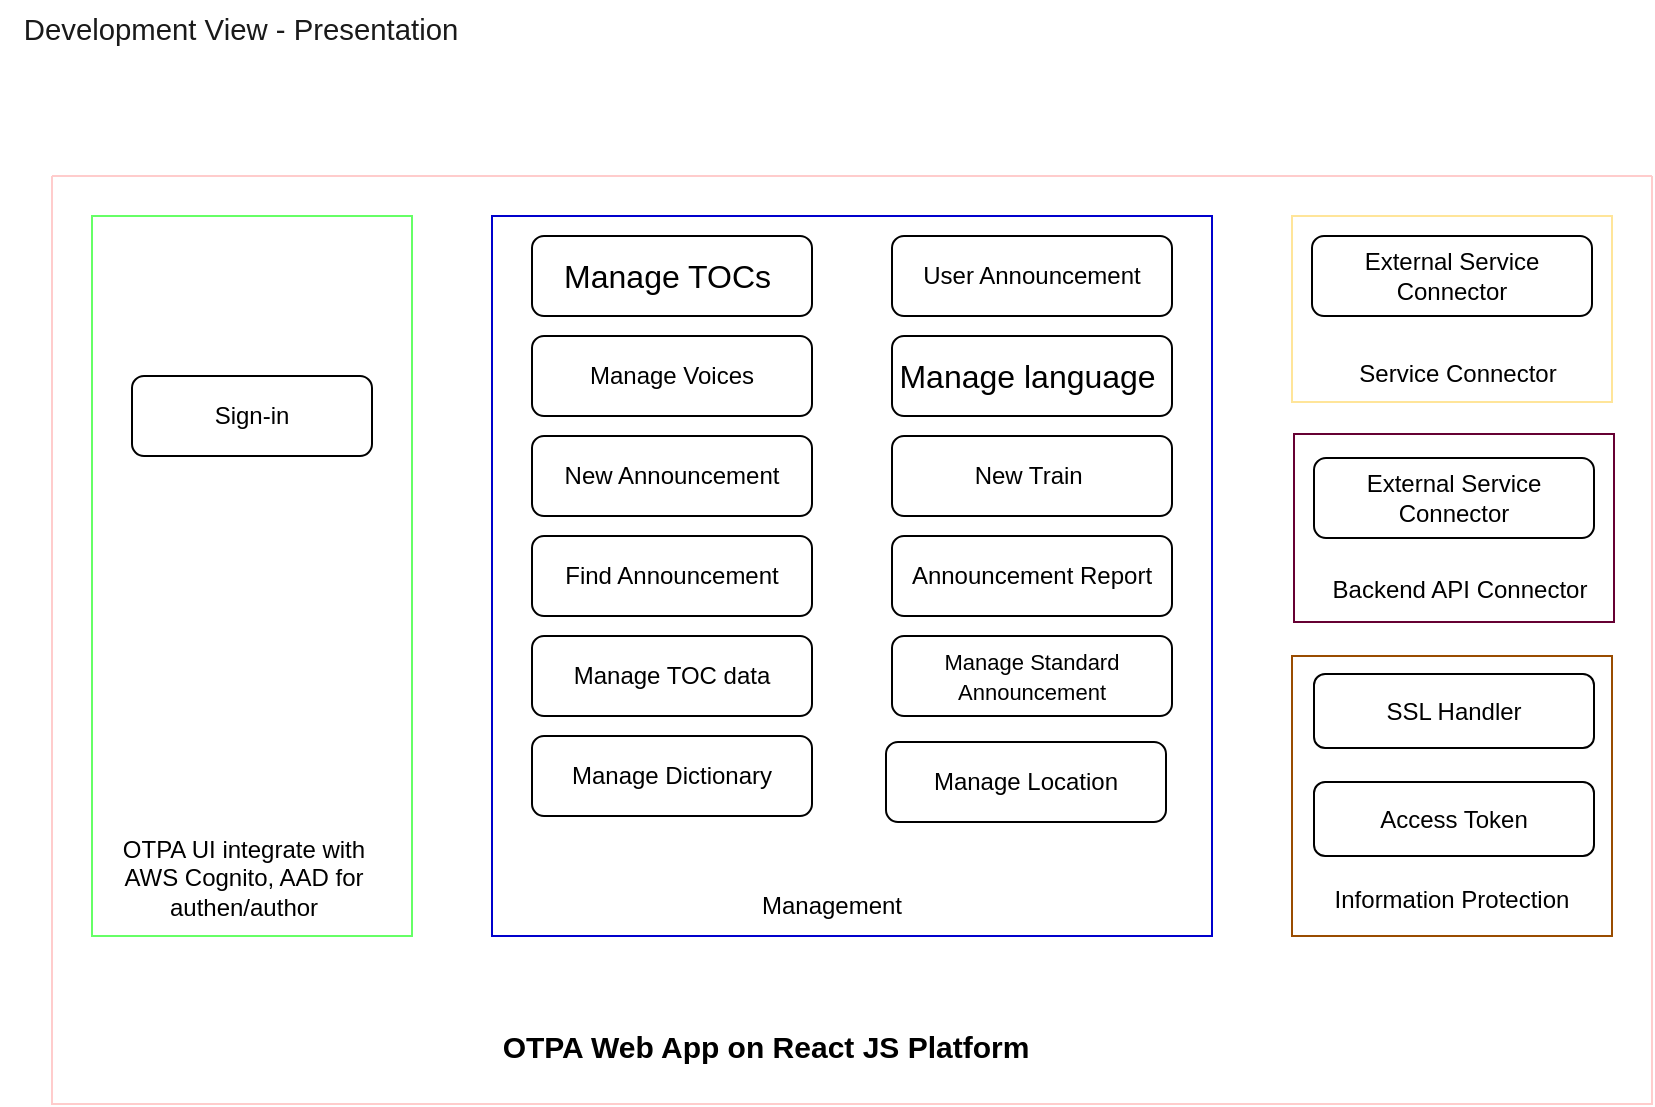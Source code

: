 <mxfile version="20.4.0" type="github">
  <diagram id="cX6aulq6vvYHyyx_7B5r" name="Page-1">
    <mxGraphModel dx="782" dy="468" grid="0" gridSize="10" guides="1" tooltips="1" connect="1" arrows="1" fold="1" page="1" pageScale="1" pageWidth="850" pageHeight="1100" math="0" shadow="0">
      <root>
        <mxCell id="0" />
        <mxCell id="1" parent="0" />
        <mxCell id="83XovwtlkcWAeHWIpk5r-1" value="" style="rounded=0;whiteSpace=wrap;html=1;fontColor=#FFE6CC;labelBorderColor=#97D077;strokeColor=#66FF66;" parent="1" vertex="1">
          <mxGeometry x="80" y="120" width="160" height="360" as="geometry" />
        </mxCell>
        <mxCell id="83XovwtlkcWAeHWIpk5r-2" value="Sign-in" style="rounded=1;whiteSpace=wrap;html=1;" parent="1" vertex="1">
          <mxGeometry x="100" y="200" width="120" height="40" as="geometry" />
        </mxCell>
        <mxCell id="83XovwtlkcWAeHWIpk5r-4" value="" style="rounded=0;whiteSpace=wrap;html=1;strokeColor=#0000CC;" parent="1" vertex="1">
          <mxGeometry x="280" y="120" width="360" height="360" as="geometry" />
        </mxCell>
        <mxCell id="83XovwtlkcWAeHWIpk5r-5" value="&lt;span style=&quot;font-size:12.0pt;font-family:&lt;br/&gt;&amp;quot;Arial&amp;quot;,sans-serif;mso-fareast-font-family:&amp;quot;Times New Roman&amp;quot;;mso-bidi-font-family:&lt;br/&gt;&amp;quot;Times New Roman&amp;quot;;mso-ansi-language:EN-GB;mso-fareast-language:EN-US;&lt;br/&gt;mso-bidi-language:AR-SA&quot; lang=&quot;EN-GB&quot;&gt;Manage TOCs&amp;nbsp;&lt;/span&gt;" style="rounded=1;whiteSpace=wrap;html=1;" parent="1" vertex="1">
          <mxGeometry x="300" y="130" width="140" height="40" as="geometry" />
        </mxCell>
        <mxCell id="83XovwtlkcWAeHWIpk5r-6" value="&lt;span style=&quot;&quot; lang=&quot;EN-GB&quot;&gt;User Announcement&lt;/span&gt;" style="rounded=1;whiteSpace=wrap;html=1;" parent="1" vertex="1">
          <mxGeometry x="480" y="130" width="140" height="40" as="geometry" />
        </mxCell>
        <mxCell id="83XovwtlkcWAeHWIpk5r-8" value="&lt;span style=&quot;font-size:12.0pt;font-family:&lt;br/&gt;&amp;quot;Arial&amp;quot;,sans-serif;mso-fareast-font-family:&amp;quot;Times New Roman&amp;quot;;mso-bidi-font-family:&lt;br/&gt;&amp;quot;Times New Roman&amp;quot;;mso-ansi-language:EN-GB;mso-fareast-language:EN-US;&lt;br/&gt;mso-bidi-language:AR-SA;mso-no-proof:yes&quot; lang=&quot;EN-GB&quot;&gt;Manage language&amp;nbsp;&lt;/span&gt;" style="rounded=1;whiteSpace=wrap;html=1;" parent="1" vertex="1">
          <mxGeometry x="480" y="180" width="140" height="40" as="geometry" />
        </mxCell>
        <mxCell id="83XovwtlkcWAeHWIpk5r-9" value="Manage Voices" style="rounded=1;whiteSpace=wrap;html=1;" parent="1" vertex="1">
          <mxGeometry x="300" y="180" width="140" height="40" as="geometry" />
        </mxCell>
        <mxCell id="83XovwtlkcWAeHWIpk5r-10" value="&lt;span style=&quot;&quot; lang=&quot;EN-GB&quot;&gt;New Announcement&lt;/span&gt;" style="rounded=1;whiteSpace=wrap;html=1;" parent="1" vertex="1">
          <mxGeometry x="300" y="230" width="140" height="40" as="geometry" />
        </mxCell>
        <mxCell id="83XovwtlkcWAeHWIpk5r-11" value="&lt;span style=&quot;&quot; lang=&quot;EN-GB&quot;&gt;New Train&amp;nbsp;&lt;/span&gt;" style="rounded=1;whiteSpace=wrap;html=1;" parent="1" vertex="1">
          <mxGeometry x="480" y="230" width="140" height="40" as="geometry" />
        </mxCell>
        <mxCell id="83XovwtlkcWAeHWIpk5r-13" value="&lt;span&gt;&lt;span style=&quot;font-weight: normal;&quot; lang=&quot;EN-GB&quot;&gt;Find Announcement&lt;/span&gt;&lt;/span&gt;" style="rounded=1;whiteSpace=wrap;html=1;fontStyle=1" parent="1" vertex="1">
          <mxGeometry x="300" y="280" width="140" height="40" as="geometry" />
        </mxCell>
        <mxCell id="83XovwtlkcWAeHWIpk5r-14" value="&lt;span style=&quot;&quot; lang=&quot;EN-GB&quot;&gt;Announcement Report&lt;/span&gt;" style="rounded=1;whiteSpace=wrap;html=1;" parent="1" vertex="1">
          <mxGeometry x="480" y="280" width="140" height="40" as="geometry" />
        </mxCell>
        <mxCell id="83XovwtlkcWAeHWIpk5r-15" value="&lt;span&gt;&lt;span style=&quot;font-weight: normal;&quot; lang=&quot;EN-GB&quot;&gt;Manage TOC data&lt;/span&gt;&lt;/span&gt;" style="rounded=1;whiteSpace=wrap;html=1;fontStyle=1" parent="1" vertex="1">
          <mxGeometry x="300" y="330" width="140" height="40" as="geometry" />
        </mxCell>
        <mxCell id="83XovwtlkcWAeHWIpk5r-16" value="&lt;span style=&quot;font-size: 11px;&quot;&gt;Manage Standard Announcement&lt;/span&gt;" style="rounded=1;whiteSpace=wrap;html=1;" parent="1" vertex="1">
          <mxGeometry x="480" y="330" width="140" height="40" as="geometry" />
        </mxCell>
        <mxCell id="83XovwtlkcWAeHWIpk5r-17" value="&lt;span&gt;&lt;span style=&quot;font-weight: normal;&quot; lang=&quot;EN-GB&quot;&gt;Manage Dictionary&lt;/span&gt;&lt;/span&gt;" style="rounded=1;whiteSpace=wrap;html=1;fontStyle=1" parent="1" vertex="1">
          <mxGeometry x="300" y="380" width="140" height="40" as="geometry" />
        </mxCell>
        <mxCell id="83XovwtlkcWAeHWIpk5r-21" value="&amp;nbsp;Management&amp;nbsp;" style="text;html=1;strokeColor=none;fillColor=none;align=center;verticalAlign=middle;whiteSpace=wrap;rounded=0;" parent="1" vertex="1">
          <mxGeometry x="330" y="450" width="240" height="30" as="geometry" />
        </mxCell>
        <mxCell id="83XovwtlkcWAeHWIpk5r-22" value="" style="rounded=0;whiteSpace=wrap;html=1;fontSize=11;strokeColor=#FFE599;" parent="1" vertex="1">
          <mxGeometry x="680" y="120" width="160" height="93" as="geometry" />
        </mxCell>
        <mxCell id="83XovwtlkcWAeHWIpk5r-23" value="" style="rounded=0;whiteSpace=wrap;html=1;fontSize=11;strokeColor=#994C00;labelBorderColor=none;" parent="1" vertex="1">
          <mxGeometry x="680" y="340" width="160" height="140" as="geometry" />
        </mxCell>
        <mxCell id="83XovwtlkcWAeHWIpk5r-24" value="&lt;span style=&quot;&quot; lang=&quot;EN-GB&quot;&gt;External Service Connector&lt;/span&gt;" style="rounded=1;whiteSpace=wrap;html=1;" parent="1" vertex="1">
          <mxGeometry x="690" y="130" width="140" height="40" as="geometry" />
        </mxCell>
        <mxCell id="83XovwtlkcWAeHWIpk5r-28" value="Information Protection" style="text;html=1;strokeColor=none;fillColor=none;align=center;verticalAlign=middle;whiteSpace=wrap;rounded=0;" parent="1" vertex="1">
          <mxGeometry x="696" y="447" width="128" height="30" as="geometry" />
        </mxCell>
        <mxCell id="83XovwtlkcWAeHWIpk5r-30" value="" style="swimlane;startSize=0;labelBorderColor=#0000CC;fontSize=11;fontColor=#1A1A1A;strokeColor=#FFCCCC;" parent="1" vertex="1">
          <mxGeometry x="60" y="100" width="800" height="464" as="geometry" />
        </mxCell>
        <mxCell id="83XovwtlkcWAeHWIpk5r-31" value="&lt;font style=&quot;font-size: 15px;&quot;&gt;&lt;b&gt;OTPA Web App on React JS Platform&lt;/b&gt;&lt;/font&gt;" style="text;html=1;strokeColor=none;fillColor=none;align=center;verticalAlign=middle;whiteSpace=wrap;rounded=0;" parent="83XovwtlkcWAeHWIpk5r-30" vertex="1">
          <mxGeometry x="118" y="420" width="478" height="30" as="geometry" />
        </mxCell>
        <mxCell id="83XovwtlkcWAeHWIpk5r-25" value="Service Connector" style="text;html=1;strokeColor=none;fillColor=none;align=center;verticalAlign=middle;whiteSpace=wrap;rounded=0;" parent="83XovwtlkcWAeHWIpk5r-30" vertex="1">
          <mxGeometry x="650" y="84" width="106" height="30" as="geometry" />
        </mxCell>
        <mxCell id="83XovwtlkcWAeHWIpk5r-32" value="" style="rounded=0;whiteSpace=wrap;html=1;fontSize=11;strokeColor=#660033;" parent="83XovwtlkcWAeHWIpk5r-30" vertex="1">
          <mxGeometry x="621" y="129" width="160" height="94" as="geometry" />
        </mxCell>
        <mxCell id="83XovwtlkcWAeHWIpk5r-33" value="&lt;span style=&quot;&quot; lang=&quot;EN-GB&quot;&gt;External Service Connector&lt;/span&gt;" style="rounded=1;whiteSpace=wrap;html=1;" parent="83XovwtlkcWAeHWIpk5r-30" vertex="1">
          <mxGeometry x="631" y="141" width="140" height="40" as="geometry" />
        </mxCell>
        <mxCell id="83XovwtlkcWAeHWIpk5r-34" value="Backend API Connector" style="text;html=1;strokeColor=none;fillColor=none;align=center;verticalAlign=middle;whiteSpace=wrap;rounded=0;" parent="83XovwtlkcWAeHWIpk5r-30" vertex="1">
          <mxGeometry x="637" y="192" width="134" height="30" as="geometry" />
        </mxCell>
        <mxCell id="83XovwtlkcWAeHWIpk5r-26" value="Access Token" style="rounded=1;whiteSpace=wrap;html=1;" parent="83XovwtlkcWAeHWIpk5r-30" vertex="1">
          <mxGeometry x="631" y="303" width="140" height="37" as="geometry" />
        </mxCell>
        <mxCell id="83XovwtlkcWAeHWIpk5r-37" value="SSL Handler" style="rounded=1;whiteSpace=wrap;html=1;" parent="83XovwtlkcWAeHWIpk5r-30" vertex="1">
          <mxGeometry x="631" y="249" width="140" height="37" as="geometry" />
        </mxCell>
        <mxCell id="83XovwtlkcWAeHWIpk5r-3" value="OTPA UI integrate with AWS Cognito, AAD for authen/author" style="text;html=1;strokeColor=none;fillColor=none;align=center;verticalAlign=middle;whiteSpace=wrap;rounded=0;" parent="83XovwtlkcWAeHWIpk5r-30" vertex="1">
          <mxGeometry x="28" y="324" width="136" height="54" as="geometry" />
        </mxCell>
        <mxCell id="83XovwtlkcWAeHWIpk5r-38" value="&lt;span style=&quot;font-size:11.0pt;line-height:&lt;br/&gt;120%;font-family:&amp;quot;Arial&amp;quot;,sans-serif;mso-fareast-font-family:Calibri;mso-fareast-theme-font:&lt;br/&gt;minor-latin;mso-ansi-language:EN-GB;mso-fareast-language:EN-US;mso-bidi-language:&lt;br/&gt;AR-SA&quot; lang=&quot;EN-GB&quot;&gt;Development View - Presentation&lt;/span&gt;" style="text;html=1;align=center;verticalAlign=middle;resizable=0;points=[];autosize=1;strokeColor=none;fillColor=none;fontSize=15;fontColor=#1A1A1A;" parent="1" vertex="1">
          <mxGeometry x="34" y="12" width="240" height="30" as="geometry" />
        </mxCell>
        <mxCell id="nSjdZwKefnJ9XXw0Bvkh-1" value="&lt;span&gt;&lt;span style=&quot;font-weight: normal;&quot; lang=&quot;EN-GB&quot;&gt;Manage Location&lt;/span&gt;&lt;/span&gt;" style="rounded=1;whiteSpace=wrap;html=1;fontStyle=1" vertex="1" parent="1">
          <mxGeometry x="477" y="383" width="140" height="40" as="geometry" />
        </mxCell>
      </root>
    </mxGraphModel>
  </diagram>
</mxfile>
